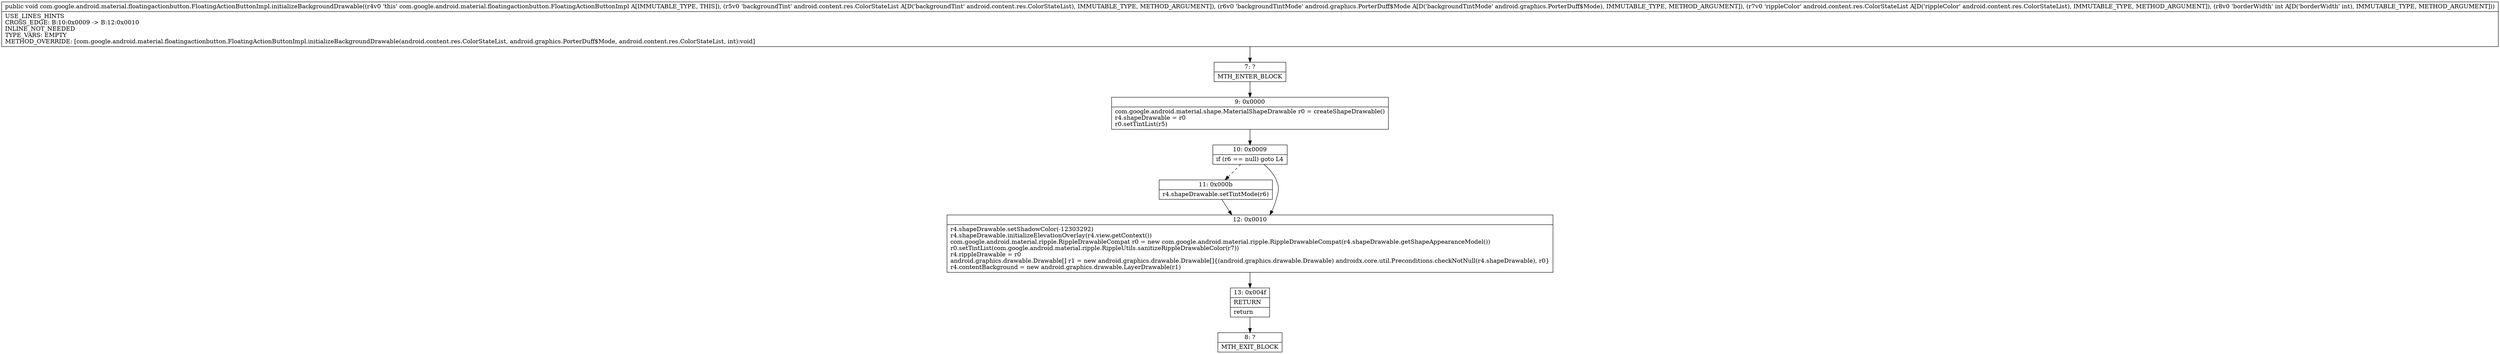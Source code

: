 digraph "CFG forcom.google.android.material.floatingactionbutton.FloatingActionButtonImpl.initializeBackgroundDrawable(Landroid\/content\/res\/ColorStateList;Landroid\/graphics\/PorterDuff$Mode;Landroid\/content\/res\/ColorStateList;I)V" {
Node_7 [shape=record,label="{7\:\ ?|MTH_ENTER_BLOCK\l}"];
Node_9 [shape=record,label="{9\:\ 0x0000|com.google.android.material.shape.MaterialShapeDrawable r0 = createShapeDrawable()\lr4.shapeDrawable = r0\lr0.setTintList(r5)\l}"];
Node_10 [shape=record,label="{10\:\ 0x0009|if (r6 == null) goto L4\l}"];
Node_11 [shape=record,label="{11\:\ 0x000b|r4.shapeDrawable.setTintMode(r6)\l}"];
Node_12 [shape=record,label="{12\:\ 0x0010|r4.shapeDrawable.setShadowColor(\-12303292)\lr4.shapeDrawable.initializeElevationOverlay(r4.view.getContext())\lcom.google.android.material.ripple.RippleDrawableCompat r0 = new com.google.android.material.ripple.RippleDrawableCompat(r4.shapeDrawable.getShapeAppearanceModel())\lr0.setTintList(com.google.android.material.ripple.RippleUtils.sanitizeRippleDrawableColor(r7))\lr4.rippleDrawable = r0\landroid.graphics.drawable.Drawable[] r1 = new android.graphics.drawable.Drawable[]\{(android.graphics.drawable.Drawable) androidx.core.util.Preconditions.checkNotNull(r4.shapeDrawable), r0\}\lr4.contentBackground = new android.graphics.drawable.LayerDrawable(r1)\l}"];
Node_13 [shape=record,label="{13\:\ 0x004f|RETURN\l|return\l}"];
Node_8 [shape=record,label="{8\:\ ?|MTH_EXIT_BLOCK\l}"];
MethodNode[shape=record,label="{public void com.google.android.material.floatingactionbutton.FloatingActionButtonImpl.initializeBackgroundDrawable((r4v0 'this' com.google.android.material.floatingactionbutton.FloatingActionButtonImpl A[IMMUTABLE_TYPE, THIS]), (r5v0 'backgroundTint' android.content.res.ColorStateList A[D('backgroundTint' android.content.res.ColorStateList), IMMUTABLE_TYPE, METHOD_ARGUMENT]), (r6v0 'backgroundTintMode' android.graphics.PorterDuff$Mode A[D('backgroundTintMode' android.graphics.PorterDuff$Mode), IMMUTABLE_TYPE, METHOD_ARGUMENT]), (r7v0 'rippleColor' android.content.res.ColorStateList A[D('rippleColor' android.content.res.ColorStateList), IMMUTABLE_TYPE, METHOD_ARGUMENT]), (r8v0 'borderWidth' int A[D('borderWidth' int), IMMUTABLE_TYPE, METHOD_ARGUMENT]))  | USE_LINES_HINTS\lCROSS_EDGE: B:10:0x0009 \-\> B:12:0x0010\lINLINE_NOT_NEEDED\lTYPE_VARS: EMPTY\lMETHOD_OVERRIDE: [com.google.android.material.floatingactionbutton.FloatingActionButtonImpl.initializeBackgroundDrawable(android.content.res.ColorStateList, android.graphics.PorterDuff$Mode, android.content.res.ColorStateList, int):void]\l}"];
MethodNode -> Node_7;Node_7 -> Node_9;
Node_9 -> Node_10;
Node_10 -> Node_11[style=dashed];
Node_10 -> Node_12;
Node_11 -> Node_12;
Node_12 -> Node_13;
Node_13 -> Node_8;
}

